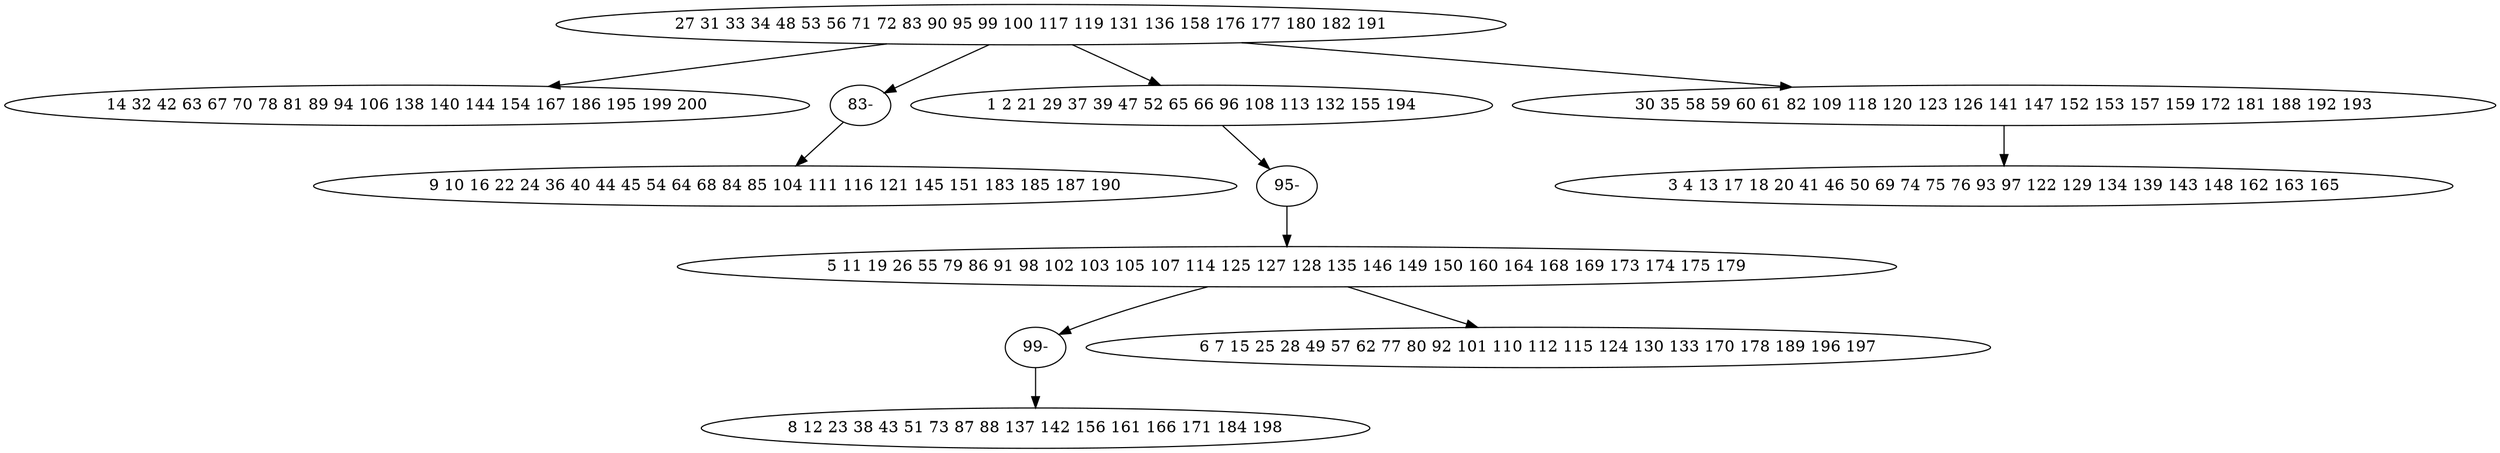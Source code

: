 digraph true_tree {
	"0" -> "1"
	"0" -> "11"
	"0" -> "3"
	"3" -> "9"
	"4" -> "10"
	"0" -> "6"
	"6" -> "7"
	"4" -> "8"
	"9" -> "4"
	"10" -> "5"
	"11" -> "2"
	"0" [label="27 31 33 34 48 53 56 71 72 83 90 95 99 100 117 119 131 136 158 176 177 180 182 191"];
	"1" [label="14 32 42 63 67 70 78 81 89 94 106 138 140 144 154 167 186 195 199 200"];
	"2" [label="9 10 16 22 24 36 40 44 45 54 64 68 84 85 104 111 116 121 145 151 183 185 187 190"];
	"3" [label="1 2 21 29 37 39 47 52 65 66 96 108 113 132 155 194"];
	"4" [label="5 11 19 26 55 79 86 91 98 102 103 105 107 114 125 127 128 135 146 149 150 160 164 168 169 173 174 175 179"];
	"5" [label="8 12 23 38 43 51 73 87 88 137 142 156 161 166 171 184 198"];
	"6" [label="30 35 58 59 60 61 82 109 118 120 123 126 141 147 152 153 157 159 172 181 188 192 193"];
	"7" [label="3 4 13 17 18 20 41 46 50 69 74 75 76 93 97 122 129 134 139 143 148 162 163 165"];
	"8" [label="6 7 15 25 28 49 57 62 77 80 92 101 110 112 115 124 130 133 170 178 189 196 197"];
	"9" [label="95-"];
	"10" [label="99-"];
	"11" [label="83-"];
}
